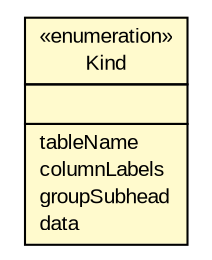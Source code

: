 #!/usr/local/bin/dot
#
# Class diagram 
# Generated by UMLGraph version R5_6_6-6-g3bdff0 (http://www.umlgraph.org/)
#

digraph G {
	edge [fontname="arial",fontsize=10,labelfontname="arial",labelfontsize=10];
	node [fontname="arial",fontsize=10,shape=plaintext];
	nodesep=0.25;
	ranksep=0.5;
	// org.tanjakostic.jcleancim.docgen.collector.EntryDoc.Kind
	c112741 [label=<<table title="org.tanjakostic.jcleancim.docgen.collector.EntryDoc.Kind" border="0" cellborder="1" cellspacing="0" cellpadding="2" port="p" bgcolor="lemonChiffon" href="./EntryDoc.Kind.html">
		<tr><td><table border="0" cellspacing="0" cellpadding="1">
<tr><td align="center" balign="center"> &#171;enumeration&#187; </td></tr>
<tr><td align="center" balign="center"> Kind </td></tr>
		</table></td></tr>
		<tr><td><table border="0" cellspacing="0" cellpadding="1">
<tr><td align="left" balign="left">  </td></tr>
		</table></td></tr>
		<tr><td><table border="0" cellspacing="0" cellpadding="1">
<tr><td align="left" balign="left"> tableName </td></tr>
<tr><td align="left" balign="left"> columnLabels </td></tr>
<tr><td align="left" balign="left"> groupSubhead </td></tr>
<tr><td align="left" balign="left"> data </td></tr>
		</table></td></tr>
		</table>>, URL="./EntryDoc.Kind.html", fontname="arial", fontcolor="black", fontsize=10.0];
}

